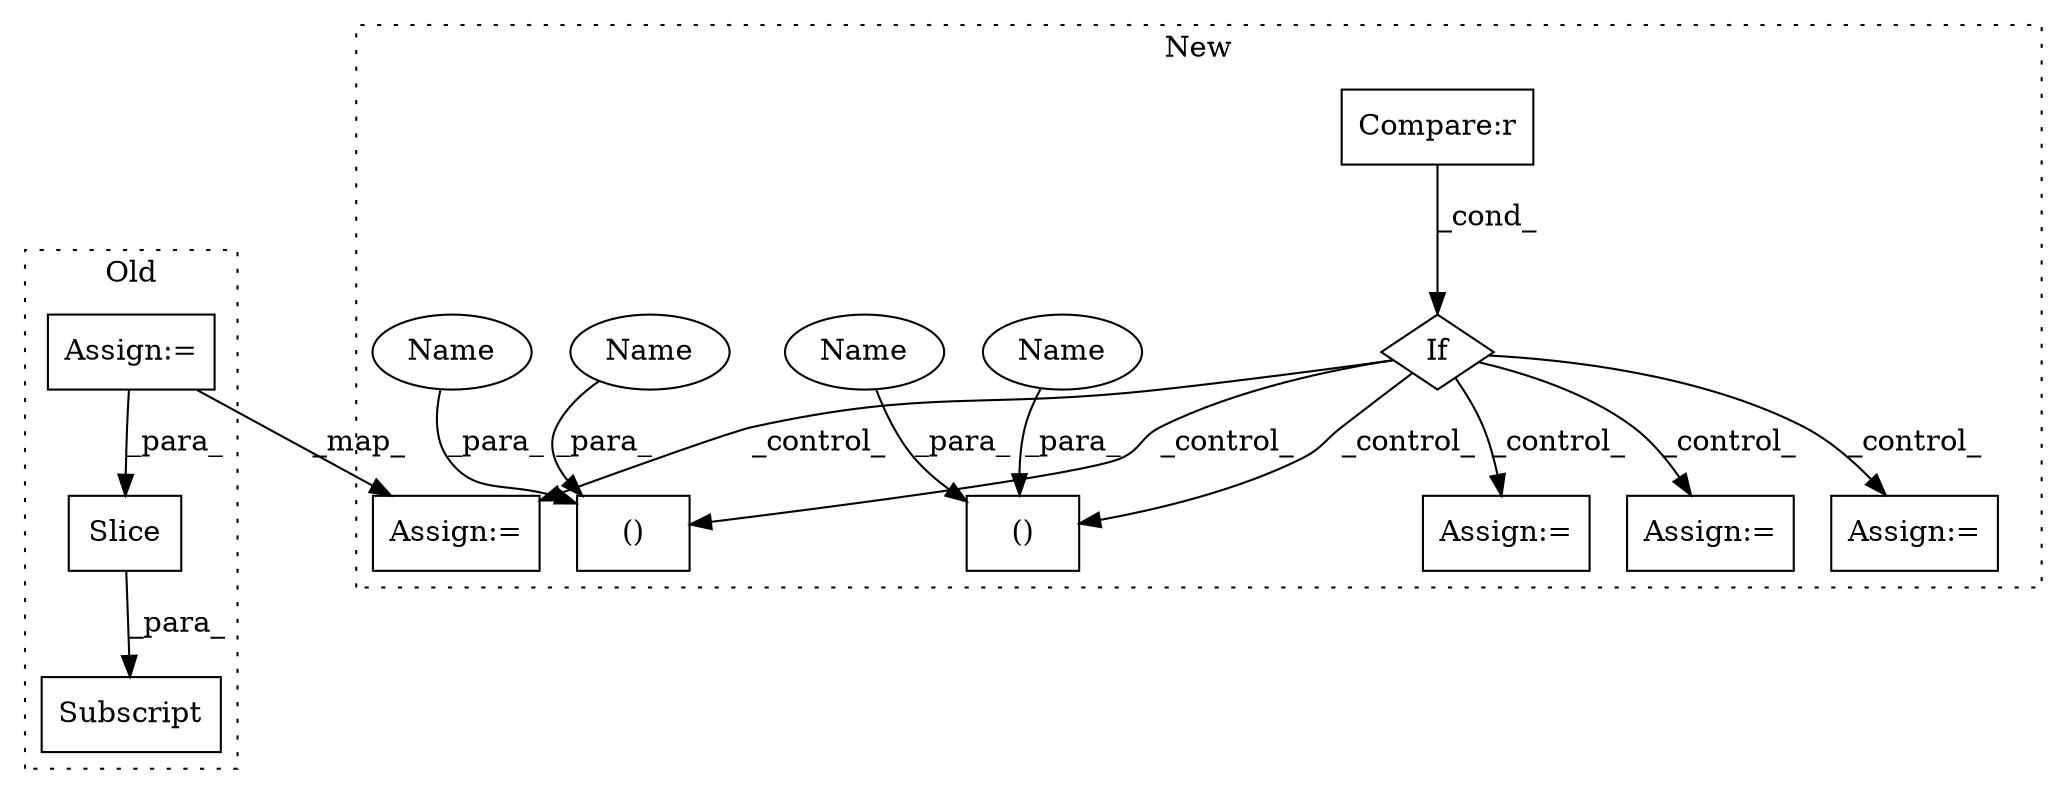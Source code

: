 digraph G {
subgraph cluster0 {
1 [label="Slice" a="80" s="1731" l="12" shape="box"];
4 [label="Subscript" a="63" s="1723,0" l="21,0" shape="box"];
10 [label="Assign:=" a="68" s="1666" l="3" shape="box"];
label = "Old";
style="dotted";
}
subgraph cluster1 {
2 [label="If" a="96" s="2145" l="3" shape="diamond"];
3 [label="Compare:r" a="40" s="2148" l="15" shape="box"];
5 [label="Assign:=" a="68" s="2322" l="15" shape="box"];
6 [label="Assign:=" a="68" s="2402" l="3" shape="box"];
7 [label="()" a="54" s="2322" l="12" shape="box"];
8 [label="Assign:=" a="68" s="2267" l="3" shape="box"];
9 [label="()" a="54" s="2187" l="12" shape="box"];
11 [label="Assign:=" a="68" s="2187" l="15" shape="box"];
12 [label="Name" a="87" s="2324" l="10" shape="ellipse"];
13 [label="Name" a="87" s="2189" l="10" shape="ellipse"];
14 [label="Name" a="87" s="2312" l="10" shape="ellipse"];
15 [label="Name" a="87" s="2177" l="10" shape="ellipse"];
label = "New";
style="dotted";
}
1 -> 4 [label="_para_"];
2 -> 5 [label="_control_"];
2 -> 7 [label="_control_"];
2 -> 6 [label="_control_"];
2 -> 8 [label="_control_"];
2 -> 11 [label="_control_"];
2 -> 9 [label="_control_"];
3 -> 2 [label="_cond_"];
10 -> 11 [label="_map_"];
10 -> 1 [label="_para_"];
12 -> 7 [label="_para_"];
13 -> 9 [label="_para_"];
14 -> 7 [label="_para_"];
15 -> 9 [label="_para_"];
}
